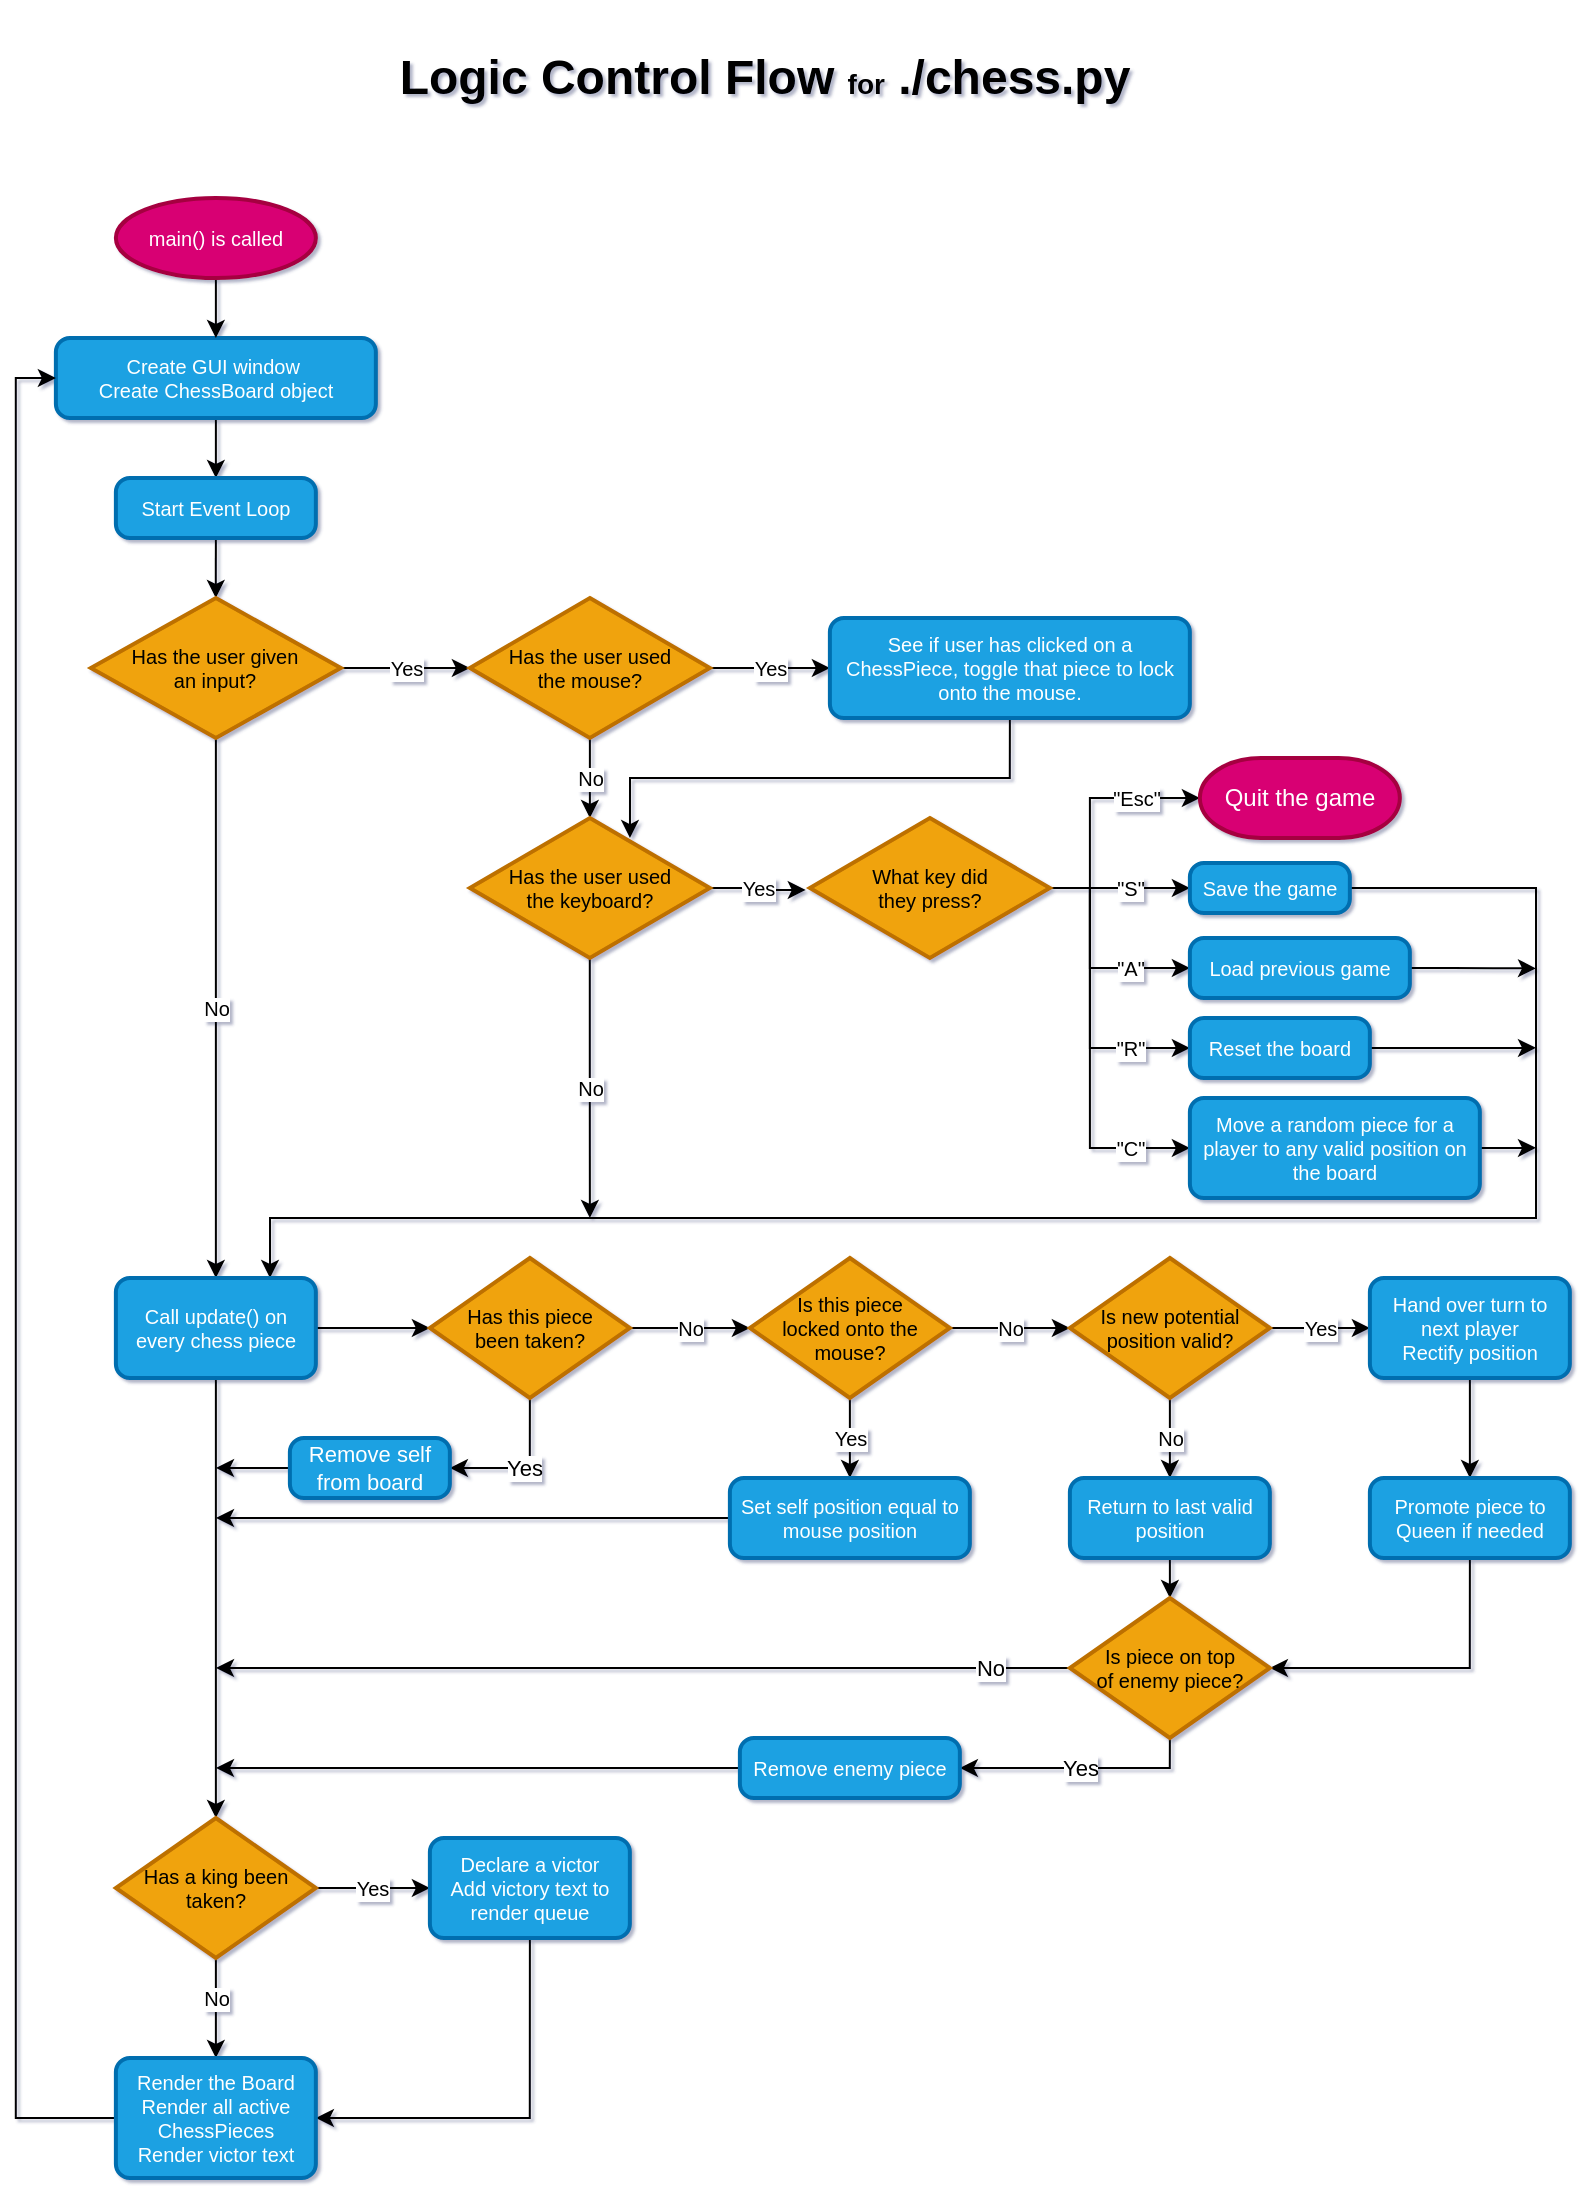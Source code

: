 <mxfile scale="1" border="50">
    <diagram id="C5RBs43oDa-KdzZeNtuy" name="Page-1">
        <mxGraphModel dx="1397" dy="789" grid="1" gridSize="10" guides="1" tooltips="1" connect="1" arrows="1" fold="1" page="1" pageScale="1" pageWidth="827" pageHeight="1169" background="#FFFFFF" math="0" shadow="1">
            <root>
                <mxCell id="WIyWlLk6GJQsqaUBKTNV-0"/>
                <mxCell id="WIyWlLk6GJQsqaUBKTNV-1" parent="WIyWlLk6GJQsqaUBKTNV-0"/>
                <mxCell id="ToCFYX3nlW4sfHROiSa_-8" style="edgeStyle=orthogonalEdgeStyle;rounded=0;orthogonalLoop=1;jettySize=auto;html=1;exitX=0.5;exitY=1;exitDx=0;exitDy=0;entryX=0.5;entryY=0;entryDx=0;entryDy=0;fontSize=10;" parent="WIyWlLk6GJQsqaUBKTNV-1" source="ToCFYX3nlW4sfHROiSa_-3" target="ToCFYX3nlW4sfHROiSa_-7" edge="1">
                    <mxGeometry relative="1" as="geometry"/>
                </mxCell>
                <mxCell id="ToCFYX3nlW4sfHROiSa_-3" value="&lt;span style=&quot;background-color: initial;&quot;&gt;Create GUI window&amp;nbsp;&lt;br&gt;Create &lt;/span&gt;&lt;span style=&quot;text-align: left; background-color: initial;&quot;&gt;ChessBoard object&lt;/span&gt;" style="rounded=1;absoluteArcSize=1;arcSize=14;strokeWidth=2;fontSize=10;fillColor=#1ba1e2;verticalAlign=middle;labelPosition=center;verticalLabelPosition=middle;align=center;whiteSpace=wrap;html=1;strokeColor=#006EAF;fontColor=#ffffff;" parent="WIyWlLk6GJQsqaUBKTNV-1" vertex="1">
                    <mxGeometry x="59.94" y="190" width="160" height="40" as="geometry"/>
                </mxCell>
                <mxCell id="ToCFYX3nlW4sfHROiSa_-6" style="edgeStyle=orthogonalEdgeStyle;rounded=0;orthogonalLoop=1;jettySize=auto;html=1;exitX=0.5;exitY=1;exitDx=0;exitDy=0;exitPerimeter=0;entryX=0.5;entryY=0;entryDx=0;entryDy=0;fontSize=10;" parent="WIyWlLk6GJQsqaUBKTNV-1" source="ToCFYX3nlW4sfHROiSa_-5" target="ToCFYX3nlW4sfHROiSa_-3" edge="1">
                    <mxGeometry relative="1" as="geometry"/>
                </mxCell>
                <mxCell id="ToCFYX3nlW4sfHROiSa_-5" value="main() is called" style="strokeWidth=2;html=1;shape=mxgraph.flowchart.start_1;whiteSpace=wrap;fontSize=10;fillColor=#d80073;fontColor=#ffffff;strokeColor=#A50040;" parent="WIyWlLk6GJQsqaUBKTNV-1" vertex="1">
                    <mxGeometry x="89.94" y="120" width="100" height="40" as="geometry"/>
                </mxCell>
                <mxCell id="ToCFYX3nlW4sfHROiSa_-10" style="edgeStyle=orthogonalEdgeStyle;rounded=0;orthogonalLoop=1;jettySize=auto;html=1;exitX=0.5;exitY=1;exitDx=0;exitDy=0;fontSize=10;" parent="WIyWlLk6GJQsqaUBKTNV-1" source="ToCFYX3nlW4sfHROiSa_-7" target="ToCFYX3nlW4sfHROiSa_-9" edge="1">
                    <mxGeometry relative="1" as="geometry"/>
                </mxCell>
                <mxCell id="ToCFYX3nlW4sfHROiSa_-7" value="Start Event Loop" style="rounded=1;whiteSpace=wrap;html=1;absoluteArcSize=1;arcSize=14;strokeWidth=2;fontSize=10;fillColor=#1ba1e2;fontColor=#ffffff;strokeColor=#006EAF;" parent="WIyWlLk6GJQsqaUBKTNV-1" vertex="1">
                    <mxGeometry x="89.94" y="260" width="100" height="30" as="geometry"/>
                </mxCell>
                <mxCell id="ToCFYX3nlW4sfHROiSa_-31" value="Yes" style="edgeStyle=orthogonalEdgeStyle;rounded=0;orthogonalLoop=1;jettySize=auto;html=1;exitX=1;exitY=0.5;exitDx=0;exitDy=0;exitPerimeter=0;fontSize=10;" parent="WIyWlLk6GJQsqaUBKTNV-1" source="ToCFYX3nlW4sfHROiSa_-9" target="ToCFYX3nlW4sfHROiSa_-13" edge="1">
                    <mxGeometry relative="1" as="geometry">
                        <mxPoint x="266.94" y="358" as="targetPoint"/>
                    </mxGeometry>
                </mxCell>
                <mxCell id="ToCFYX3nlW4sfHROiSa_-49" value="No" style="edgeStyle=orthogonalEdgeStyle;rounded=0;orthogonalLoop=1;jettySize=auto;html=1;exitX=0.5;exitY=1;exitDx=0;exitDy=0;exitPerimeter=0;entryX=0.5;entryY=0;entryDx=0;entryDy=0;fontSize=10;" parent="WIyWlLk6GJQsqaUBKTNV-1" source="ToCFYX3nlW4sfHROiSa_-9" target="ToCFYX3nlW4sfHROiSa_-48" edge="1">
                    <mxGeometry relative="1" as="geometry"/>
                </mxCell>
                <mxCell id="ToCFYX3nlW4sfHROiSa_-9" value="Has the user given &lt;br&gt;an input?" style="strokeWidth=2;html=1;shape=mxgraph.flowchart.decision;whiteSpace=wrap;fontSize=10;fillColor=#f0a30a;fontColor=#000000;strokeColor=#BD7000;" parent="WIyWlLk6GJQsqaUBKTNV-1" vertex="1">
                    <mxGeometry x="77.44" y="320" width="125" height="70" as="geometry"/>
                </mxCell>
                <mxCell id="ToCFYX3nlW4sfHROiSa_-21" value="Yes" style="edgeStyle=orthogonalEdgeStyle;rounded=0;orthogonalLoop=1;jettySize=auto;html=1;exitX=1;exitY=0.5;exitDx=0;exitDy=0;exitPerimeter=0;entryX=0;entryY=0.5;entryDx=0;entryDy=0;fontSize=10;" parent="WIyWlLk6GJQsqaUBKTNV-1" source="ToCFYX3nlW4sfHROiSa_-13" target="ToCFYX3nlW4sfHROiSa_-22" edge="1">
                    <mxGeometry relative="1" as="geometry">
                        <mxPoint x="446.94" y="355" as="targetPoint"/>
                    </mxGeometry>
                </mxCell>
                <mxCell id="ToCFYX3nlW4sfHROiSa_-32" value="No" style="edgeStyle=orthogonalEdgeStyle;rounded=0;orthogonalLoop=1;jettySize=auto;html=1;exitX=0.5;exitY=1;exitDx=0;exitDy=0;exitPerimeter=0;entryX=0.5;entryY=0;entryDx=0;entryDy=0;entryPerimeter=0;fontSize=10;" parent="WIyWlLk6GJQsqaUBKTNV-1" source="ToCFYX3nlW4sfHROiSa_-13" target="ToCFYX3nlW4sfHROiSa_-25" edge="1">
                    <mxGeometry relative="1" as="geometry"/>
                </mxCell>
                <mxCell id="ToCFYX3nlW4sfHROiSa_-13" value="Has the user used&lt;br&gt;the mouse?" style="strokeWidth=2;html=1;shape=mxgraph.flowchart.decision;whiteSpace=wrap;fontSize=10;fillColor=#f0a30a;fontColor=#000000;strokeColor=#BD7000;" parent="WIyWlLk6GJQsqaUBKTNV-1" vertex="1">
                    <mxGeometry x="266.94" y="320" width="120" height="70" as="geometry"/>
                </mxCell>
                <mxCell id="ToCFYX3nlW4sfHROiSa_-35" style="edgeStyle=orthogonalEdgeStyle;rounded=0;orthogonalLoop=1;jettySize=auto;html=1;exitX=0.5;exitY=1;exitDx=0;exitDy=0;entryX=0.667;entryY=0.143;entryDx=0;entryDy=0;entryPerimeter=0;fontSize=10;" parent="WIyWlLk6GJQsqaUBKTNV-1" source="ToCFYX3nlW4sfHROiSa_-22" target="ToCFYX3nlW4sfHROiSa_-25" edge="1">
                    <mxGeometry relative="1" as="geometry">
                        <Array as="points">
                            <mxPoint x="536.94" y="410"/>
                            <mxPoint x="346.94" y="410"/>
                        </Array>
                    </mxGeometry>
                </mxCell>
                <mxCell id="ToCFYX3nlW4sfHROiSa_-22" value="See if user has clicked on a ChessPiece, toggle that piece to lock onto the mouse." style="rounded=1;whiteSpace=wrap;html=1;absoluteArcSize=1;arcSize=14;strokeWidth=2;fontSize=10;fillColor=#1ba1e2;fontColor=#ffffff;strokeColor=#006EAF;" parent="WIyWlLk6GJQsqaUBKTNV-1" vertex="1">
                    <mxGeometry x="446.94" y="330" width="180" height="50" as="geometry"/>
                </mxCell>
                <mxCell id="ToCFYX3nlW4sfHROiSa_-39" value="Yes" style="edgeStyle=orthogonalEdgeStyle;rounded=0;orthogonalLoop=1;jettySize=auto;html=1;exitX=1;exitY=0.5;exitDx=0;exitDy=0;exitPerimeter=0;entryX=-0.017;entryY=0.514;entryDx=0;entryDy=0;entryPerimeter=0;fontSize=10;" parent="WIyWlLk6GJQsqaUBKTNV-1" source="ToCFYX3nlW4sfHROiSa_-25" target="ToCFYX3nlW4sfHROiSa_-38" edge="1">
                    <mxGeometry relative="1" as="geometry"/>
                </mxCell>
                <mxCell id="ToCFYX3nlW4sfHROiSa_-54" value="No" style="edgeStyle=orthogonalEdgeStyle;rounded=0;orthogonalLoop=1;jettySize=auto;html=1;fontSize=10;" parent="WIyWlLk6GJQsqaUBKTNV-1" source="ToCFYX3nlW4sfHROiSa_-25" edge="1">
                    <mxGeometry relative="1" as="geometry">
                        <mxPoint x="326.94" y="630" as="targetPoint"/>
                    </mxGeometry>
                </mxCell>
                <mxCell id="ToCFYX3nlW4sfHROiSa_-25" value="Has the user used&lt;br&gt;the keyboard?" style="strokeWidth=2;html=1;shape=mxgraph.flowchart.decision;whiteSpace=wrap;fontSize=10;fillColor=#f0a30a;fontColor=#000000;strokeColor=#BD7000;" parent="WIyWlLk6GJQsqaUBKTNV-1" vertex="1">
                    <mxGeometry x="266.94" y="430" width="120" height="70" as="geometry"/>
                </mxCell>
                <mxCell id="ToCFYX3nlW4sfHROiSa_-41" value="&quot;S&quot;" style="edgeStyle=orthogonalEdgeStyle;rounded=0;orthogonalLoop=1;jettySize=auto;html=1;exitX=1;exitY=0.5;exitDx=0;exitDy=0;exitPerimeter=0;entryX=0;entryY=0.5;entryDx=0;entryDy=0;fontSize=10;" parent="WIyWlLk6GJQsqaUBKTNV-1" source="ToCFYX3nlW4sfHROiSa_-38" target="ToCFYX3nlW4sfHROiSa_-40" edge="1">
                    <mxGeometry x="0.143" relative="1" as="geometry">
                        <mxPoint as="offset"/>
                    </mxGeometry>
                </mxCell>
                <mxCell id="ToCFYX3nlW4sfHROiSa_-45" value="&quot;A&quot;" style="edgeStyle=orthogonalEdgeStyle;rounded=0;orthogonalLoop=1;jettySize=auto;html=1;exitX=1;exitY=0.5;exitDx=0;exitDy=0;exitPerimeter=0;entryX=0;entryY=0.5;entryDx=0;entryDy=0;fontSize=10;" parent="WIyWlLk6GJQsqaUBKTNV-1" source="ToCFYX3nlW4sfHROiSa_-38" target="ToCFYX3nlW4sfHROiSa_-42" edge="1">
                    <mxGeometry x="0.455" relative="1" as="geometry">
                        <Array as="points">
                            <mxPoint x="576.94" y="465"/>
                            <mxPoint x="576.94" y="505"/>
                        </Array>
                        <mxPoint as="offset"/>
                    </mxGeometry>
                </mxCell>
                <mxCell id="ToCFYX3nlW4sfHROiSa_-46" value="&quot;R&quot;" style="edgeStyle=orthogonalEdgeStyle;rounded=0;orthogonalLoop=1;jettySize=auto;html=1;exitX=1;exitY=0.5;exitDx=0;exitDy=0;exitPerimeter=0;entryX=0;entryY=0.5;entryDx=0;entryDy=0;fontSize=10;" parent="WIyWlLk6GJQsqaUBKTNV-1" source="ToCFYX3nlW4sfHROiSa_-38" target="ToCFYX3nlW4sfHROiSa_-43" edge="1">
                    <mxGeometry x="0.6" relative="1" as="geometry">
                        <Array as="points">
                            <mxPoint x="576.94" y="465"/>
                            <mxPoint x="576.94" y="545"/>
                        </Array>
                        <mxPoint as="offset"/>
                    </mxGeometry>
                </mxCell>
                <mxCell id="ToCFYX3nlW4sfHROiSa_-47" value="&quot;C&quot;" style="edgeStyle=orthogonalEdgeStyle;rounded=0;orthogonalLoop=1;jettySize=auto;html=1;exitX=1;exitY=0.5;exitDx=0;exitDy=0;exitPerimeter=0;entryX=0;entryY=0.5;entryDx=0;entryDy=0;fontSize=10;" parent="WIyWlLk6GJQsqaUBKTNV-1" source="ToCFYX3nlW4sfHROiSa_-38" target="ToCFYX3nlW4sfHROiSa_-44" edge="1">
                    <mxGeometry x="0.7" relative="1" as="geometry">
                        <Array as="points">
                            <mxPoint x="576.94" y="465"/>
                            <mxPoint x="576.94" y="595"/>
                        </Array>
                        <mxPoint as="offset"/>
                    </mxGeometry>
                </mxCell>
                <mxCell id="ToCFYX3nlW4sfHROiSa_-112" value="&quot;Esc&quot;" style="edgeStyle=orthogonalEdgeStyle;rounded=0;orthogonalLoop=1;jettySize=auto;html=1;exitX=1;exitY=0.5;exitDx=0;exitDy=0;exitPerimeter=0;fontSize=10;entryX=0;entryY=0.5;entryDx=0;entryDy=0;entryPerimeter=0;" parent="WIyWlLk6GJQsqaUBKTNV-1" source="ToCFYX3nlW4sfHROiSa_-38" target="0" edge="1">
                    <mxGeometry x="0.467" relative="1" as="geometry">
                        <Array as="points">
                            <mxPoint x="576.94" y="465"/>
                            <mxPoint x="576.94" y="420"/>
                        </Array>
                        <mxPoint as="offset"/>
                        <mxPoint x="626.94" y="422.5" as="targetPoint"/>
                    </mxGeometry>
                </mxCell>
                <mxCell id="ToCFYX3nlW4sfHROiSa_-38" value="What key did&lt;br&gt;they press?" style="strokeWidth=2;html=1;shape=mxgraph.flowchart.decision;whiteSpace=wrap;fontSize=10;fillColor=#f0a30a;fontColor=#000000;strokeColor=#BD7000;" parent="WIyWlLk6GJQsqaUBKTNV-1" vertex="1">
                    <mxGeometry x="436.94" y="430" width="120" height="70" as="geometry"/>
                </mxCell>
                <mxCell id="ToCFYX3nlW4sfHROiSa_-56" style="edgeStyle=orthogonalEdgeStyle;rounded=0;orthogonalLoop=1;jettySize=auto;html=1;exitX=1;exitY=0.5;exitDx=0;exitDy=0;fontSize=10;" parent="WIyWlLk6GJQsqaUBKTNV-1" source="ToCFYX3nlW4sfHROiSa_-40" target="ToCFYX3nlW4sfHROiSa_-48" edge="1">
                    <mxGeometry relative="1" as="geometry">
                        <mxPoint x="166.94" y="670" as="targetPoint"/>
                        <Array as="points">
                            <mxPoint x="800" y="465"/>
                            <mxPoint x="800" y="630"/>
                            <mxPoint x="167" y="630"/>
                        </Array>
                    </mxGeometry>
                </mxCell>
                <mxCell id="ToCFYX3nlW4sfHROiSa_-40" value="Save the game" style="rounded=1;whiteSpace=wrap;html=1;absoluteArcSize=1;arcSize=14;strokeWidth=2;fontSize=10;fillColor=#1ba1e2;fontColor=#ffffff;strokeColor=#006EAF;" parent="WIyWlLk6GJQsqaUBKTNV-1" vertex="1">
                    <mxGeometry x="626.94" y="452.5" width="80" height="25" as="geometry"/>
                </mxCell>
                <mxCell id="22" style="edgeStyle=orthogonalEdgeStyle;shape=connector;rounded=1;html=1;exitX=1;exitY=0.5;exitDx=0;exitDy=0;labelBackgroundColor=default;strokeColor=default;fontFamily=Helvetica;fontSize=14;fontColor=default;endArrow=classic;" edge="1" parent="WIyWlLk6GJQsqaUBKTNV-1" source="ToCFYX3nlW4sfHROiSa_-42">
                    <mxGeometry relative="1" as="geometry">
                        <mxPoint x="800" y="505.2" as="targetPoint"/>
                    </mxGeometry>
                </mxCell>
                <mxCell id="ToCFYX3nlW4sfHROiSa_-42" value="Load previous game" style="rounded=1;whiteSpace=wrap;html=1;absoluteArcSize=1;arcSize=14;strokeWidth=2;fontSize=10;fillColor=#1ba1e2;fontColor=#ffffff;strokeColor=#006EAF;" parent="WIyWlLk6GJQsqaUBKTNV-1" vertex="1">
                    <mxGeometry x="626.94" y="490" width="110" height="30" as="geometry"/>
                </mxCell>
                <mxCell id="23" style="edgeStyle=orthogonalEdgeStyle;shape=connector;rounded=1;html=1;exitX=1;exitY=0.5;exitDx=0;exitDy=0;labelBackgroundColor=default;strokeColor=default;fontFamily=Helvetica;fontSize=14;fontColor=default;endArrow=classic;" edge="1" parent="WIyWlLk6GJQsqaUBKTNV-1" source="ToCFYX3nlW4sfHROiSa_-43">
                    <mxGeometry relative="1" as="geometry">
                        <mxPoint x="800" y="544.93" as="targetPoint"/>
                    </mxGeometry>
                </mxCell>
                <mxCell id="ToCFYX3nlW4sfHROiSa_-43" value="Reset the board" style="rounded=1;whiteSpace=wrap;html=1;absoluteArcSize=1;arcSize=14;strokeWidth=2;fontSize=10;fillColor=#1ba1e2;fontColor=#ffffff;strokeColor=#006EAF;" parent="WIyWlLk6GJQsqaUBKTNV-1" vertex="1">
                    <mxGeometry x="626.94" y="530" width="90" height="30" as="geometry"/>
                </mxCell>
                <mxCell id="24" style="edgeStyle=orthogonalEdgeStyle;shape=connector;rounded=1;html=1;exitX=1;exitY=0.5;exitDx=0;exitDy=0;labelBackgroundColor=default;strokeColor=default;fontFamily=Helvetica;fontSize=14;fontColor=default;endArrow=classic;" edge="1" parent="WIyWlLk6GJQsqaUBKTNV-1" source="ToCFYX3nlW4sfHROiSa_-44">
                    <mxGeometry relative="1" as="geometry">
                        <mxPoint x="800" y="594.93" as="targetPoint"/>
                    </mxGeometry>
                </mxCell>
                <mxCell id="ToCFYX3nlW4sfHROiSa_-44" value="Move a random piece for a player to any valid position on the board" style="rounded=1;whiteSpace=wrap;html=1;absoluteArcSize=1;arcSize=14;strokeWidth=2;fontSize=10;fillColor=#1ba1e2;fontColor=#ffffff;strokeColor=#006EAF;" parent="WIyWlLk6GJQsqaUBKTNV-1" vertex="1">
                    <mxGeometry x="626.94" y="570" width="145" height="50" as="geometry"/>
                </mxCell>
                <mxCell id="ToCFYX3nlW4sfHROiSa_-63" style="edgeStyle=orthogonalEdgeStyle;rounded=0;orthogonalLoop=1;jettySize=auto;html=1;fontSize=10;" parent="WIyWlLk6GJQsqaUBKTNV-1" source="ToCFYX3nlW4sfHROiSa_-48" target="ToCFYX3nlW4sfHROiSa_-96" edge="1">
                    <mxGeometry relative="1" as="geometry">
                        <mxPoint x="139.44" y="940" as="targetPoint"/>
                    </mxGeometry>
                </mxCell>
                <mxCell id="ToCFYX3nlW4sfHROiSa_-67" style="edgeStyle=orthogonalEdgeStyle;rounded=0;orthogonalLoop=1;jettySize=auto;html=1;entryX=0;entryY=0.5;entryDx=0;entryDy=0;entryPerimeter=0;fontSize=10;" parent="WIyWlLk6GJQsqaUBKTNV-1" source="ToCFYX3nlW4sfHROiSa_-48" target="ToCFYX3nlW4sfHROiSa_-66" edge="1">
                    <mxGeometry relative="1" as="geometry"/>
                </mxCell>
                <mxCell id="ToCFYX3nlW4sfHROiSa_-48" value="Call update() on every chess piece" style="rounded=1;whiteSpace=wrap;html=1;absoluteArcSize=1;arcSize=14;strokeWidth=2;fontSize=10;fillColor=#1ba1e2;fontColor=#ffffff;strokeColor=#006EAF;" parent="WIyWlLk6GJQsqaUBKTNV-1" vertex="1">
                    <mxGeometry x="89.94" y="660" width="100" height="50" as="geometry"/>
                </mxCell>
                <mxCell id="ToCFYX3nlW4sfHROiSa_-71" value="No" style="edgeStyle=orthogonalEdgeStyle;rounded=0;orthogonalLoop=1;jettySize=auto;html=1;fontSize=10;" parent="WIyWlLk6GJQsqaUBKTNV-1" source="ToCFYX3nlW4sfHROiSa_-66" target="ToCFYX3nlW4sfHROiSa_-70" edge="1">
                    <mxGeometry relative="1" as="geometry"/>
                </mxCell>
                <mxCell id="17" value="Yes" style="edgeStyle=orthogonalEdgeStyle;shape=connector;rounded=0;html=1;exitX=0.5;exitY=1;exitDx=0;exitDy=0;exitPerimeter=0;labelBackgroundColor=default;strokeColor=default;fontFamily=Helvetica;fontSize=11;fontColor=default;endArrow=classic;" edge="1" parent="WIyWlLk6GJQsqaUBKTNV-1" source="ToCFYX3nlW4sfHROiSa_-66" target="16">
                    <mxGeometry relative="1" as="geometry">
                        <Array as="points">
                            <mxPoint x="296.94" y="755"/>
                        </Array>
                    </mxGeometry>
                </mxCell>
                <mxCell id="ToCFYX3nlW4sfHROiSa_-66" value="Has this piece &lt;br&gt;been taken?" style="strokeWidth=2;html=1;shape=mxgraph.flowchart.decision;whiteSpace=wrap;fontSize=10;fillColor=#f0a30a;fontColor=#000000;strokeColor=#BD7000;" parent="WIyWlLk6GJQsqaUBKTNV-1" vertex="1">
                    <mxGeometry x="246.94" y="650" width="100" height="70" as="geometry"/>
                </mxCell>
                <mxCell id="ToCFYX3nlW4sfHROiSa_-74" value="Yes" style="edgeStyle=orthogonalEdgeStyle;rounded=0;orthogonalLoop=1;jettySize=auto;html=1;exitX=0.5;exitY=1;exitDx=0;exitDy=0;entryX=0.5;entryY=0;entryDx=0;entryDy=0;fontSize=10;" parent="WIyWlLk6GJQsqaUBKTNV-1" source="ToCFYX3nlW4sfHROiSa_-70" target="ToCFYX3nlW4sfHROiSa_-73" edge="1">
                    <mxGeometry relative="1" as="geometry"/>
                </mxCell>
                <mxCell id="ToCFYX3nlW4sfHROiSa_-77" value="No" style="edgeStyle=orthogonalEdgeStyle;rounded=0;orthogonalLoop=1;jettySize=auto;html=1;exitX=1;exitY=0.5;exitDx=0;exitDy=0;fontSize=10;" parent="WIyWlLk6GJQsqaUBKTNV-1" source="ToCFYX3nlW4sfHROiSa_-70" target="ToCFYX3nlW4sfHROiSa_-79" edge="1">
                    <mxGeometry relative="1" as="geometry">
                        <mxPoint x="556.94" y="685.238" as="targetPoint"/>
                    </mxGeometry>
                </mxCell>
                <mxCell id="ToCFYX3nlW4sfHROiSa_-70" value="Is this piece &lt;br&gt;locked onto the mouse?" style="rhombus;whiteSpace=wrap;html=1;fontSize=10;strokeWidth=2;fillColor=#f0a30a;fontColor=#000000;strokeColor=#BD7000;" parent="WIyWlLk6GJQsqaUBKTNV-1" vertex="1">
                    <mxGeometry x="406.94" y="650" width="100" height="70" as="geometry"/>
                </mxCell>
                <mxCell id="21" style="edgeStyle=orthogonalEdgeStyle;shape=connector;rounded=1;html=1;exitX=0;exitY=0.5;exitDx=0;exitDy=0;labelBackgroundColor=default;strokeColor=default;fontFamily=Helvetica;fontSize=14;fontColor=default;endArrow=classic;" edge="1" parent="WIyWlLk6GJQsqaUBKTNV-1" source="ToCFYX3nlW4sfHROiSa_-73">
                    <mxGeometry relative="1" as="geometry">
                        <mxPoint x="140" y="780" as="targetPoint"/>
                    </mxGeometry>
                </mxCell>
                <mxCell id="ToCFYX3nlW4sfHROiSa_-73" value="Set self position equal to mouse position" style="rounded=1;whiteSpace=wrap;html=1;absoluteArcSize=1;arcSize=14;strokeWidth=2;fontSize=10;fillColor=#1ba1e2;fontColor=#ffffff;strokeColor=#006EAF;" parent="WIyWlLk6GJQsqaUBKTNV-1" vertex="1">
                    <mxGeometry x="396.94" y="760" width="120" height="40" as="geometry"/>
                </mxCell>
                <mxCell id="ToCFYX3nlW4sfHROiSa_-80" value="Yes" style="edgeStyle=orthogonalEdgeStyle;rounded=0;orthogonalLoop=1;jettySize=auto;html=1;exitX=1;exitY=0.5;exitDx=0;exitDy=0;exitPerimeter=0;fontSize=10;entryX=0;entryY=0.5;entryDx=0;entryDy=0;" parent="WIyWlLk6GJQsqaUBKTNV-1" source="ToCFYX3nlW4sfHROiSa_-79" target="ToCFYX3nlW4sfHROiSa_-81" edge="1">
                    <mxGeometry relative="1" as="geometry">
                        <mxPoint x="696.94" y="685.238" as="targetPoint"/>
                    </mxGeometry>
                </mxCell>
                <mxCell id="ToCFYX3nlW4sfHROiSa_-82" value="No" style="edgeStyle=orthogonalEdgeStyle;rounded=0;orthogonalLoop=1;jettySize=auto;html=1;exitX=0.5;exitY=1;exitDx=0;exitDy=0;exitPerimeter=0;fontSize=10;" parent="WIyWlLk6GJQsqaUBKTNV-1" source="ToCFYX3nlW4sfHROiSa_-79" target="ToCFYX3nlW4sfHROiSa_-83" edge="1">
                    <mxGeometry relative="1" as="geometry">
                        <mxPoint x="616.797" y="760" as="targetPoint"/>
                    </mxGeometry>
                </mxCell>
                <mxCell id="ToCFYX3nlW4sfHROiSa_-79" value="Is new potential position valid?" style="strokeWidth=2;html=1;shape=mxgraph.flowchart.decision;whiteSpace=wrap;fontSize=10;fillColor=#f0a30a;fontColor=#000000;strokeColor=#BD7000;" parent="WIyWlLk6GJQsqaUBKTNV-1" vertex="1">
                    <mxGeometry x="566.94" y="650" width="100" height="70" as="geometry"/>
                </mxCell>
                <mxCell id="2" style="edgeStyle=none;html=1;exitX=0.5;exitY=1;exitDx=0;exitDy=0;" edge="1" parent="WIyWlLk6GJQsqaUBKTNV-1" source="ToCFYX3nlW4sfHROiSa_-81" target="ToCFYX3nlW4sfHROiSa_-85">
                    <mxGeometry relative="1" as="geometry"/>
                </mxCell>
                <mxCell id="ToCFYX3nlW4sfHROiSa_-81" value="Hand over turn to next player&lt;br&gt;Rectify position" style="rounded=1;whiteSpace=wrap;html=1;absoluteArcSize=1;arcSize=14;strokeWidth=2;fontSize=10;fillColor=#1ba1e2;fontColor=#ffffff;strokeColor=#006EAF;" parent="WIyWlLk6GJQsqaUBKTNV-1" vertex="1">
                    <mxGeometry x="716.94" y="660" width="100" height="50" as="geometry"/>
                </mxCell>
                <mxCell id="1" style="edgeStyle=none;html=1;exitX=0.5;exitY=1;exitDx=0;exitDy=0;entryX=0.5;entryY=0;entryDx=0;entryDy=0;entryPerimeter=0;" edge="1" parent="WIyWlLk6GJQsqaUBKTNV-1" source="ToCFYX3nlW4sfHROiSa_-83" target="ToCFYX3nlW4sfHROiSa_-90">
                    <mxGeometry relative="1" as="geometry"/>
                </mxCell>
                <mxCell id="ToCFYX3nlW4sfHROiSa_-83" value="Return to last valid position" style="rounded=1;whiteSpace=wrap;html=1;absoluteArcSize=1;arcSize=14;strokeWidth=2;fontSize=10;fillColor=#1ba1e2;fontColor=#ffffff;strokeColor=#006EAF;" parent="WIyWlLk6GJQsqaUBKTNV-1" vertex="1">
                    <mxGeometry x="566.94" y="760" width="100" height="40" as="geometry"/>
                </mxCell>
                <mxCell id="12" style="edgeStyle=orthogonalEdgeStyle;shape=connector;rounded=0;html=1;exitX=0.5;exitY=1;exitDx=0;exitDy=0;entryX=1;entryY=0.5;entryDx=0;entryDy=0;entryPerimeter=0;labelBackgroundColor=default;strokeColor=default;fontFamily=Helvetica;fontSize=11;fontColor=default;endArrow=classic;" edge="1" parent="WIyWlLk6GJQsqaUBKTNV-1" source="ToCFYX3nlW4sfHROiSa_-85" target="ToCFYX3nlW4sfHROiSa_-90">
                    <mxGeometry relative="1" as="geometry"/>
                </mxCell>
                <mxCell id="ToCFYX3nlW4sfHROiSa_-85" value="Promote piece to Queen if needed" style="rounded=1;whiteSpace=wrap;html=1;absoluteArcSize=1;arcSize=14;strokeWidth=2;fontSize=10;fillColor=#1ba1e2;fontColor=#ffffff;strokeColor=#006EAF;" parent="WIyWlLk6GJQsqaUBKTNV-1" vertex="1">
                    <mxGeometry x="716.94" y="760" width="100" height="40" as="geometry"/>
                </mxCell>
                <mxCell id="8" value="Yes" style="edgeStyle=orthogonalEdgeStyle;html=1;exitX=0.5;exitY=1;exitDx=0;exitDy=0;exitPerimeter=0;shadow=0;strokeColor=default;rounded=0;" edge="1" parent="WIyWlLk6GJQsqaUBKTNV-1" source="ToCFYX3nlW4sfHROiSa_-90" target="ToCFYX3nlW4sfHROiSa_-93">
                    <mxGeometry relative="1" as="geometry">
                        <Array as="points">
                            <mxPoint x="616.94" y="905"/>
                        </Array>
                    </mxGeometry>
                </mxCell>
                <mxCell id="10" value="No" style="edgeStyle=orthogonalEdgeStyle;shape=connector;rounded=1;html=1;exitX=0;exitY=0.5;exitDx=0;exitDy=0;exitPerimeter=0;labelBackgroundColor=default;strokeColor=default;fontFamily=Helvetica;fontSize=11;fontColor=default;endArrow=classic;" edge="1" parent="WIyWlLk6GJQsqaUBKTNV-1" source="ToCFYX3nlW4sfHROiSa_-90">
                    <mxGeometry x="-0.814" relative="1" as="geometry">
                        <mxPoint x="140" y="855" as="targetPoint"/>
                        <mxPoint as="offset"/>
                    </mxGeometry>
                </mxCell>
                <mxCell id="ToCFYX3nlW4sfHROiSa_-90" value="Is piece on top &lt;br&gt;of enemy piece?" style="strokeWidth=2;html=1;shape=mxgraph.flowchart.decision;whiteSpace=wrap;fontSize=10;fillColor=#f0a30a;fontColor=#000000;strokeColor=#BD7000;" parent="WIyWlLk6GJQsqaUBKTNV-1" vertex="1">
                    <mxGeometry x="566.94" y="820" width="100" height="70" as="geometry"/>
                </mxCell>
                <mxCell id="13" style="edgeStyle=orthogonalEdgeStyle;shape=connector;rounded=1;html=1;exitX=0;exitY=0.5;exitDx=0;exitDy=0;labelBackgroundColor=default;strokeColor=default;fontFamily=Helvetica;fontSize=11;fontColor=default;endArrow=classic;" edge="1" parent="WIyWlLk6GJQsqaUBKTNV-1" source="ToCFYX3nlW4sfHROiSa_-93">
                    <mxGeometry relative="1" as="geometry">
                        <mxPoint x="140" y="905" as="targetPoint"/>
                    </mxGeometry>
                </mxCell>
                <mxCell id="ToCFYX3nlW4sfHROiSa_-93" value="Remove enemy piece" style="rounded=1;whiteSpace=wrap;html=1;absoluteArcSize=1;arcSize=14;strokeWidth=2;fontSize=10;fillColor=#1ba1e2;fontColor=#ffffff;strokeColor=#006EAF;" parent="WIyWlLk6GJQsqaUBKTNV-1" vertex="1">
                    <mxGeometry x="401.94" y="890" width="110" height="30" as="geometry"/>
                </mxCell>
                <mxCell id="ToCFYX3nlW4sfHROiSa_-102" value="Yes" style="edgeStyle=orthogonalEdgeStyle;rounded=0;orthogonalLoop=1;jettySize=auto;html=1;exitX=1;exitY=0.5;exitDx=0;exitDy=0;exitPerimeter=0;fontSize=10;" parent="WIyWlLk6GJQsqaUBKTNV-1" source="ToCFYX3nlW4sfHROiSa_-96" target="ToCFYX3nlW4sfHROiSa_-101" edge="1">
                    <mxGeometry relative="1" as="geometry"/>
                </mxCell>
                <mxCell id="ToCFYX3nlW4sfHROiSa_-105" value="No" style="edgeStyle=orthogonalEdgeStyle;rounded=0;orthogonalLoop=1;jettySize=auto;html=1;exitX=0.5;exitY=1;exitDx=0;exitDy=0;exitPerimeter=0;fontSize=10;" parent="WIyWlLk6GJQsqaUBKTNV-1" source="ToCFYX3nlW4sfHROiSa_-96" target="ToCFYX3nlW4sfHROiSa_-104" edge="1">
                    <mxGeometry x="-0.2" relative="1" as="geometry">
                        <mxPoint as="offset"/>
                    </mxGeometry>
                </mxCell>
                <mxCell id="ToCFYX3nlW4sfHROiSa_-96" value="Has a king been taken?" style="strokeWidth=2;html=1;shape=mxgraph.flowchart.decision;whiteSpace=wrap;fontSize=10;fillColor=#f0a30a;fontColor=#000000;strokeColor=#BD7000;" parent="WIyWlLk6GJQsqaUBKTNV-1" vertex="1">
                    <mxGeometry x="89.94" y="930" width="100" height="70" as="geometry"/>
                </mxCell>
                <mxCell id="ToCFYX3nlW4sfHROiSa_-106" style="edgeStyle=orthogonalEdgeStyle;rounded=0;orthogonalLoop=1;jettySize=auto;html=1;exitX=0.5;exitY=1;exitDx=0;exitDy=0;fontSize=10;" parent="WIyWlLk6GJQsqaUBKTNV-1" source="ToCFYX3nlW4sfHROiSa_-101" target="ToCFYX3nlW4sfHROiSa_-104" edge="1">
                    <mxGeometry relative="1" as="geometry">
                        <Array as="points">
                            <mxPoint x="297" y="1080"/>
                        </Array>
                    </mxGeometry>
                </mxCell>
                <mxCell id="ToCFYX3nlW4sfHROiSa_-101" value="Declare a victor&lt;br&gt;Add victory text to render queue" style="rounded=1;whiteSpace=wrap;html=1;absoluteArcSize=1;arcSize=14;strokeWidth=2;fontSize=10;fillColor=#1ba1e2;fontColor=#ffffff;strokeColor=#006EAF;" parent="WIyWlLk6GJQsqaUBKTNV-1" vertex="1">
                    <mxGeometry x="246.94" y="940" width="100" height="50" as="geometry"/>
                </mxCell>
                <mxCell id="ToCFYX3nlW4sfHROiSa_-110" style="edgeStyle=orthogonalEdgeStyle;rounded=0;orthogonalLoop=1;jettySize=auto;html=1;exitX=0;exitY=0.5;exitDx=0;exitDy=0;entryX=0;entryY=0.5;entryDx=0;entryDy=0;fontSize=10;" parent="WIyWlLk6GJQsqaUBKTNV-1" source="ToCFYX3nlW4sfHROiSa_-104" target="ToCFYX3nlW4sfHROiSa_-3" edge="1">
                    <mxGeometry relative="1" as="geometry"/>
                </mxCell>
                <mxCell id="ToCFYX3nlW4sfHROiSa_-104" value="Render the Board&lt;br&gt;Render all active ChessPieces&lt;br&gt;Render victor text" style="rounded=1;whiteSpace=wrap;html=1;absoluteArcSize=1;arcSize=14;strokeWidth=2;fontSize=10;fillColor=#1ba1e2;fontColor=#ffffff;strokeColor=#006EAF;" parent="WIyWlLk6GJQsqaUBKTNV-1" vertex="1">
                    <mxGeometry x="89.94" y="1050" width="100" height="60" as="geometry"/>
                </mxCell>
                <mxCell id="0" value="Quit the game" style="strokeWidth=2;html=1;shape=mxgraph.flowchart.terminator;whiteSpace=wrap;fillColor=#d80073;fontColor=#ffffff;strokeColor=#A50040;" parent="WIyWlLk6GJQsqaUBKTNV-1" vertex="1">
                    <mxGeometry x="631.94" y="400" width="100" height="40" as="geometry"/>
                </mxCell>
                <mxCell id="18" style="edgeStyle=orthogonalEdgeStyle;shape=connector;rounded=1;html=1;exitX=0;exitY=0.5;exitDx=0;exitDy=0;labelBackgroundColor=default;strokeColor=default;fontFamily=Helvetica;fontSize=11;fontColor=default;endArrow=classic;" edge="1" parent="WIyWlLk6GJQsqaUBKTNV-1" source="16">
                    <mxGeometry relative="1" as="geometry">
                        <mxPoint x="140" y="755" as="targetPoint"/>
                    </mxGeometry>
                </mxCell>
                <mxCell id="16" value="Remove self from board" style="rounded=1;whiteSpace=wrap;html=1;absoluteArcSize=1;arcSize=14;strokeWidth=2;fontFamily=Helvetica;fontSize=11;fontColor=#ffffff;fillColor=#1ba1e2;strokeColor=#006EAF;" vertex="1" parent="WIyWlLk6GJQsqaUBKTNV-1">
                    <mxGeometry x="176.94" y="740" width="80" height="30" as="geometry"/>
                </mxCell>
                <mxCell id="20" value="&lt;p&gt;&lt;font style=&quot;&quot;&gt;Logic Control Flow &lt;font style=&quot;font-size: 14px;&quot;&gt;for&lt;/font&gt;&lt;font style=&quot;font-size: 24px;&quot;&gt; &lt;/font&gt;./chess.py&lt;/font&gt;&lt;/p&gt;" style="text;strokeColor=none;fillColor=none;html=1;fontSize=24;fontStyle=1;verticalAlign=middle;align=center;fontFamily=Helvetica;fontColor=default;" vertex="1" parent="WIyWlLk6GJQsqaUBKTNV-1">
                    <mxGeometry x="214" y="40" width="400" height="40" as="geometry"/>
                </mxCell>
            </root>
        </mxGraphModel>
    </diagram>
</mxfile>